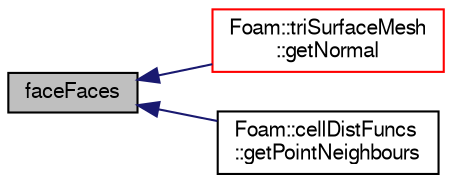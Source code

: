 digraph "faceFaces"
{
  bgcolor="transparent";
  edge [fontname="FreeSans",fontsize="10",labelfontname="FreeSans",labelfontsize="10"];
  node [fontname="FreeSans",fontsize="10",shape=record];
  rankdir="LR";
  Node1 [label="faceFaces",height=0.2,width=0.4,color="black", fillcolor="grey75", style="filled" fontcolor="black"];
  Node1 -> Node2 [dir="back",color="midnightblue",fontsize="10",style="solid",fontname="FreeSans"];
  Node2 [label="Foam::triSurfaceMesh\l::getNormal",height=0.2,width=0.4,color="red",URL="$a02611.html#a502647d85c5dad76c637a7380d92a63d",tooltip="From a set of points and indices get the normal. "];
  Node1 -> Node3 [dir="back",color="midnightblue",fontsize="10",style="solid",fontname="FreeSans"];
  Node3 [label="Foam::cellDistFuncs\l::getPointNeighbours",height=0.2,width=0.4,color="black",URL="$a00199.html#aafabc2c0d34e3ffdee914c7b971cc76c",tooltip="Get faces sharing point with face on patch. "];
}
